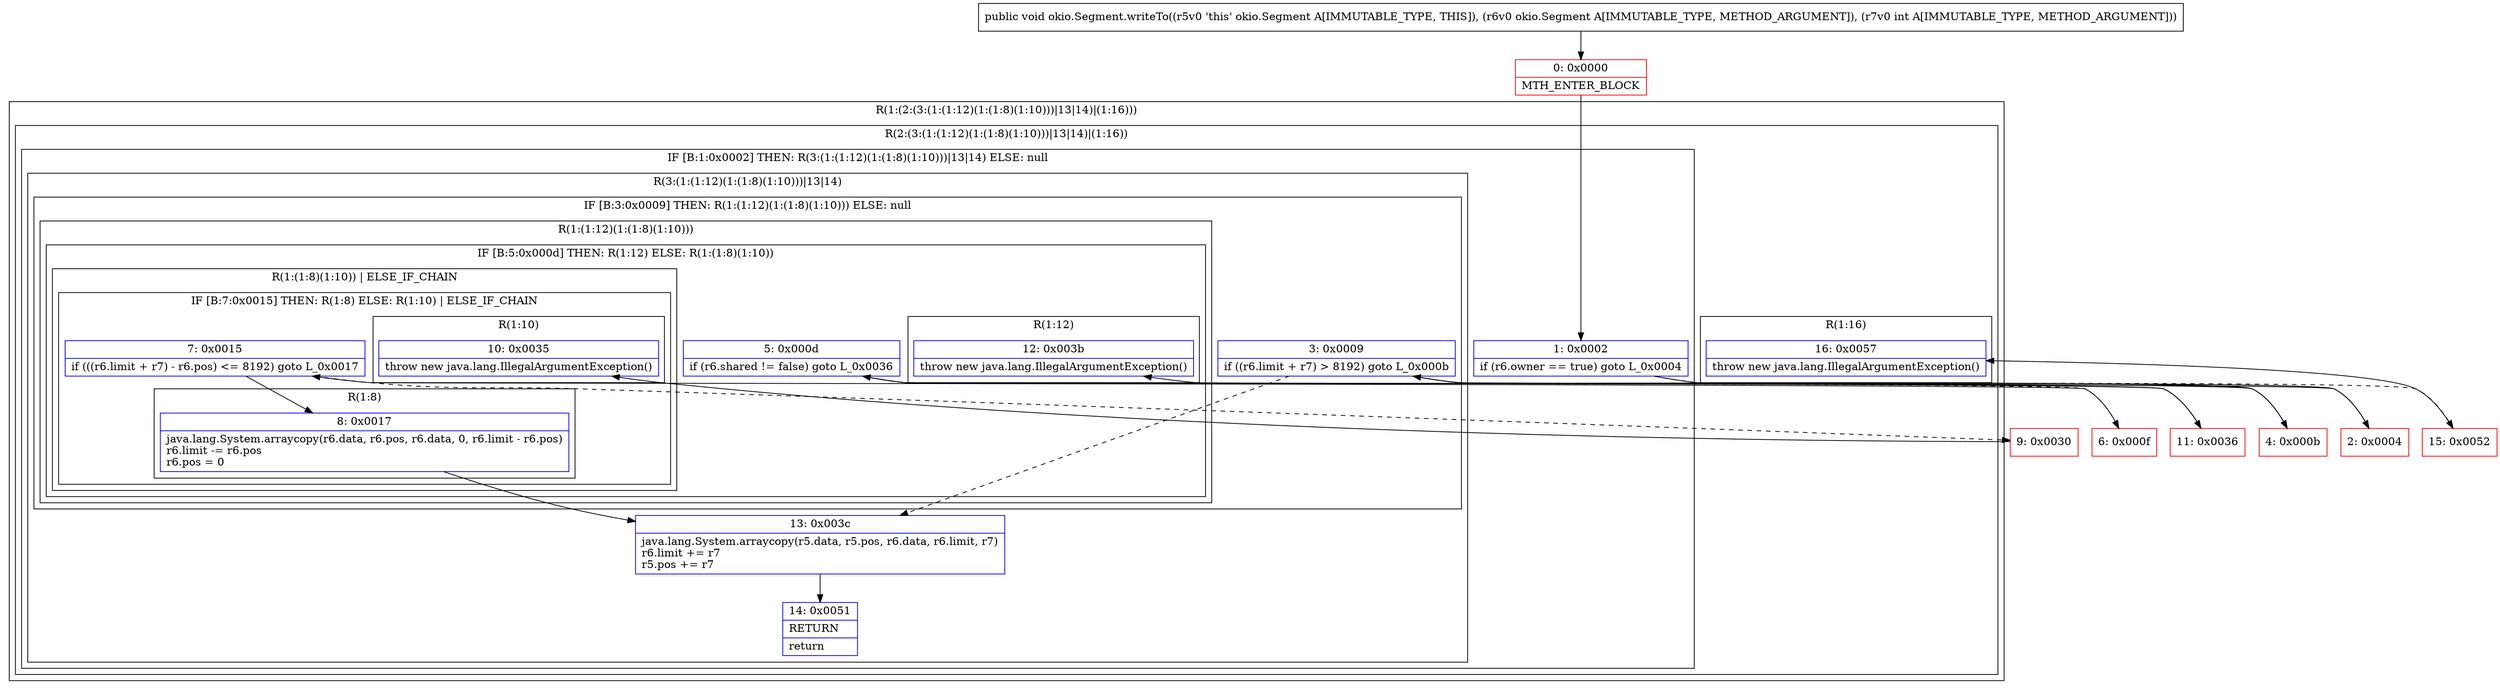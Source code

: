 digraph "CFG forokio.Segment.writeTo(Lokio\/Segment;I)V" {
subgraph cluster_Region_434017590 {
label = "R(1:(2:(3:(1:(1:12)(1:(1:8)(1:10)))|13|14)|(1:16)))";
node [shape=record,color=blue];
subgraph cluster_Region_1123147400 {
label = "R(2:(3:(1:(1:12)(1:(1:8)(1:10)))|13|14)|(1:16))";
node [shape=record,color=blue];
subgraph cluster_IfRegion_1518079130 {
label = "IF [B:1:0x0002] THEN: R(3:(1:(1:12)(1:(1:8)(1:10)))|13|14) ELSE: null";
node [shape=record,color=blue];
Node_1 [shape=record,label="{1\:\ 0x0002|if (r6.owner == true) goto L_0x0004\l}"];
subgraph cluster_Region_92250539 {
label = "R(3:(1:(1:12)(1:(1:8)(1:10)))|13|14)";
node [shape=record,color=blue];
subgraph cluster_IfRegion_1751511831 {
label = "IF [B:3:0x0009] THEN: R(1:(1:12)(1:(1:8)(1:10))) ELSE: null";
node [shape=record,color=blue];
Node_3 [shape=record,label="{3\:\ 0x0009|if ((r6.limit + r7) \> 8192) goto L_0x000b\l}"];
subgraph cluster_Region_606889229 {
label = "R(1:(1:12)(1:(1:8)(1:10)))";
node [shape=record,color=blue];
subgraph cluster_IfRegion_512665038 {
label = "IF [B:5:0x000d] THEN: R(1:12) ELSE: R(1:(1:8)(1:10))";
node [shape=record,color=blue];
Node_5 [shape=record,label="{5\:\ 0x000d|if (r6.shared != false) goto L_0x0036\l}"];
subgraph cluster_Region_1711553869 {
label = "R(1:12)";
node [shape=record,color=blue];
Node_12 [shape=record,label="{12\:\ 0x003b|throw new java.lang.IllegalArgumentException()\l}"];
}
subgraph cluster_Region_566134737 {
label = "R(1:(1:8)(1:10)) | ELSE_IF_CHAIN\l";
node [shape=record,color=blue];
subgraph cluster_IfRegion_1727892198 {
label = "IF [B:7:0x0015] THEN: R(1:8) ELSE: R(1:10) | ELSE_IF_CHAIN\l";
node [shape=record,color=blue];
Node_7 [shape=record,label="{7\:\ 0x0015|if (((r6.limit + r7) \- r6.pos) \<= 8192) goto L_0x0017\l}"];
subgraph cluster_Region_230093602 {
label = "R(1:8)";
node [shape=record,color=blue];
Node_8 [shape=record,label="{8\:\ 0x0017|java.lang.System.arraycopy(r6.data, r6.pos, r6.data, 0, r6.limit \- r6.pos)\lr6.limit \-= r6.pos\lr6.pos = 0\l}"];
}
subgraph cluster_Region_1243568524 {
label = "R(1:10)";
node [shape=record,color=blue];
Node_10 [shape=record,label="{10\:\ 0x0035|throw new java.lang.IllegalArgumentException()\l}"];
}
}
}
}
}
}
Node_13 [shape=record,label="{13\:\ 0x003c|java.lang.System.arraycopy(r5.data, r5.pos, r6.data, r6.limit, r7)\lr6.limit += r7\lr5.pos += r7\l}"];
Node_14 [shape=record,label="{14\:\ 0x0051|RETURN\l|return\l}"];
}
}
subgraph cluster_Region_524996369 {
label = "R(1:16)";
node [shape=record,color=blue];
Node_16 [shape=record,label="{16\:\ 0x0057|throw new java.lang.IllegalArgumentException()\l}"];
}
}
}
Node_0 [shape=record,color=red,label="{0\:\ 0x0000|MTH_ENTER_BLOCK\l}"];
Node_2 [shape=record,color=red,label="{2\:\ 0x0004}"];
Node_4 [shape=record,color=red,label="{4\:\ 0x000b}"];
Node_6 [shape=record,color=red,label="{6\:\ 0x000f}"];
Node_9 [shape=record,color=red,label="{9\:\ 0x0030}"];
Node_11 [shape=record,color=red,label="{11\:\ 0x0036}"];
Node_15 [shape=record,color=red,label="{15\:\ 0x0052}"];
MethodNode[shape=record,label="{public void okio.Segment.writeTo((r5v0 'this' okio.Segment A[IMMUTABLE_TYPE, THIS]), (r6v0 okio.Segment A[IMMUTABLE_TYPE, METHOD_ARGUMENT]), (r7v0 int A[IMMUTABLE_TYPE, METHOD_ARGUMENT])) }"];
MethodNode -> Node_0;
Node_1 -> Node_2;
Node_1 -> Node_15[style=dashed];
Node_3 -> Node_4;
Node_3 -> Node_13[style=dashed];
Node_5 -> Node_6[style=dashed];
Node_5 -> Node_11;
Node_7 -> Node_8;
Node_7 -> Node_9[style=dashed];
Node_8 -> Node_13;
Node_13 -> Node_14;
Node_0 -> Node_1;
Node_2 -> Node_3;
Node_4 -> Node_5;
Node_6 -> Node_7;
Node_9 -> Node_10;
Node_11 -> Node_12;
Node_15 -> Node_16;
}

